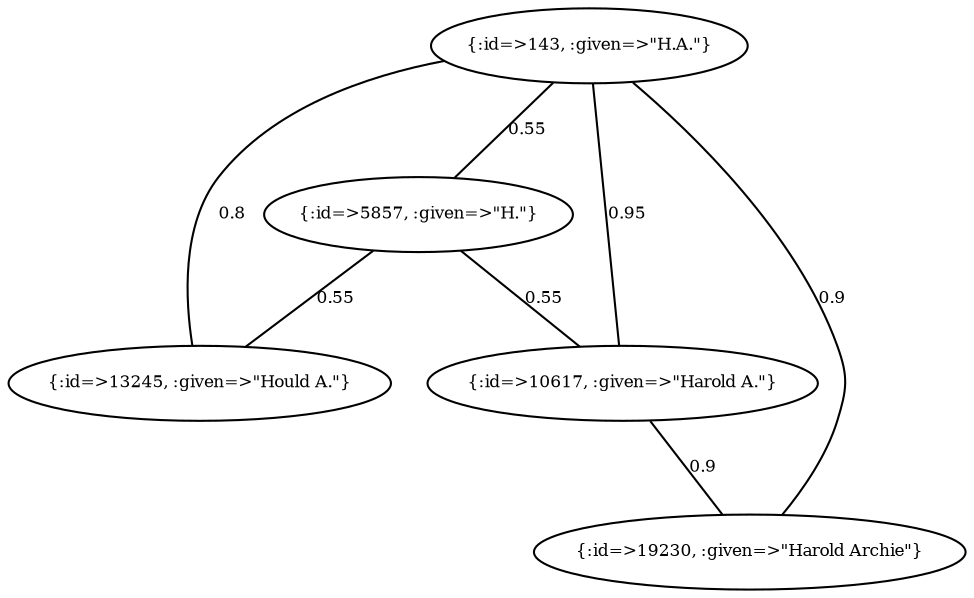 graph Collector__WeightedGraph {
    "{:id=>143, :given=>\"H.A.\"}" [
        fontsize = 8,
        label = "{:id=>143, :given=>\"H.A.\"}"
    ]

    "{:id=>5857, :given=>\"H.\"}" [
        fontsize = 8,
        label = "{:id=>5857, :given=>\"H.\"}"
    ]

    "{:id=>10617, :given=>\"Harold A.\"}" [
        fontsize = 8,
        label = "{:id=>10617, :given=>\"Harold A.\"}"
    ]

    "{:id=>13245, :given=>\"Hould A.\"}" [
        fontsize = 8,
        label = "{:id=>13245, :given=>\"Hould A.\"}"
    ]

    "{:id=>19230, :given=>\"Harold Archie\"}" [
        fontsize = 8,
        label = "{:id=>19230, :given=>\"Harold Archie\"}"
    ]

    "{:id=>143, :given=>\"H.A.\"}" -- "{:id=>5857, :given=>\"H.\"}" [
        fontsize = 8,
        label = 0.55
    ]

    "{:id=>143, :given=>\"H.A.\"}" -- "{:id=>10617, :given=>\"Harold A.\"}" [
        fontsize = 8,
        label = 0.95
    ]

    "{:id=>143, :given=>\"H.A.\"}" -- "{:id=>13245, :given=>\"Hould A.\"}" [
        fontsize = 8,
        label = 0.8
    ]

    "{:id=>143, :given=>\"H.A.\"}" -- "{:id=>19230, :given=>\"Harold Archie\"}" [
        fontsize = 8,
        label = 0.9
    ]

    "{:id=>5857, :given=>\"H.\"}" -- "{:id=>10617, :given=>\"Harold A.\"}" [
        fontsize = 8,
        label = 0.55
    ]

    "{:id=>5857, :given=>\"H.\"}" -- "{:id=>13245, :given=>\"Hould A.\"}" [
        fontsize = 8,
        label = 0.55
    ]

    "{:id=>10617, :given=>\"Harold A.\"}" -- "{:id=>19230, :given=>\"Harold Archie\"}" [
        fontsize = 8,
        label = 0.9
    ]
}
